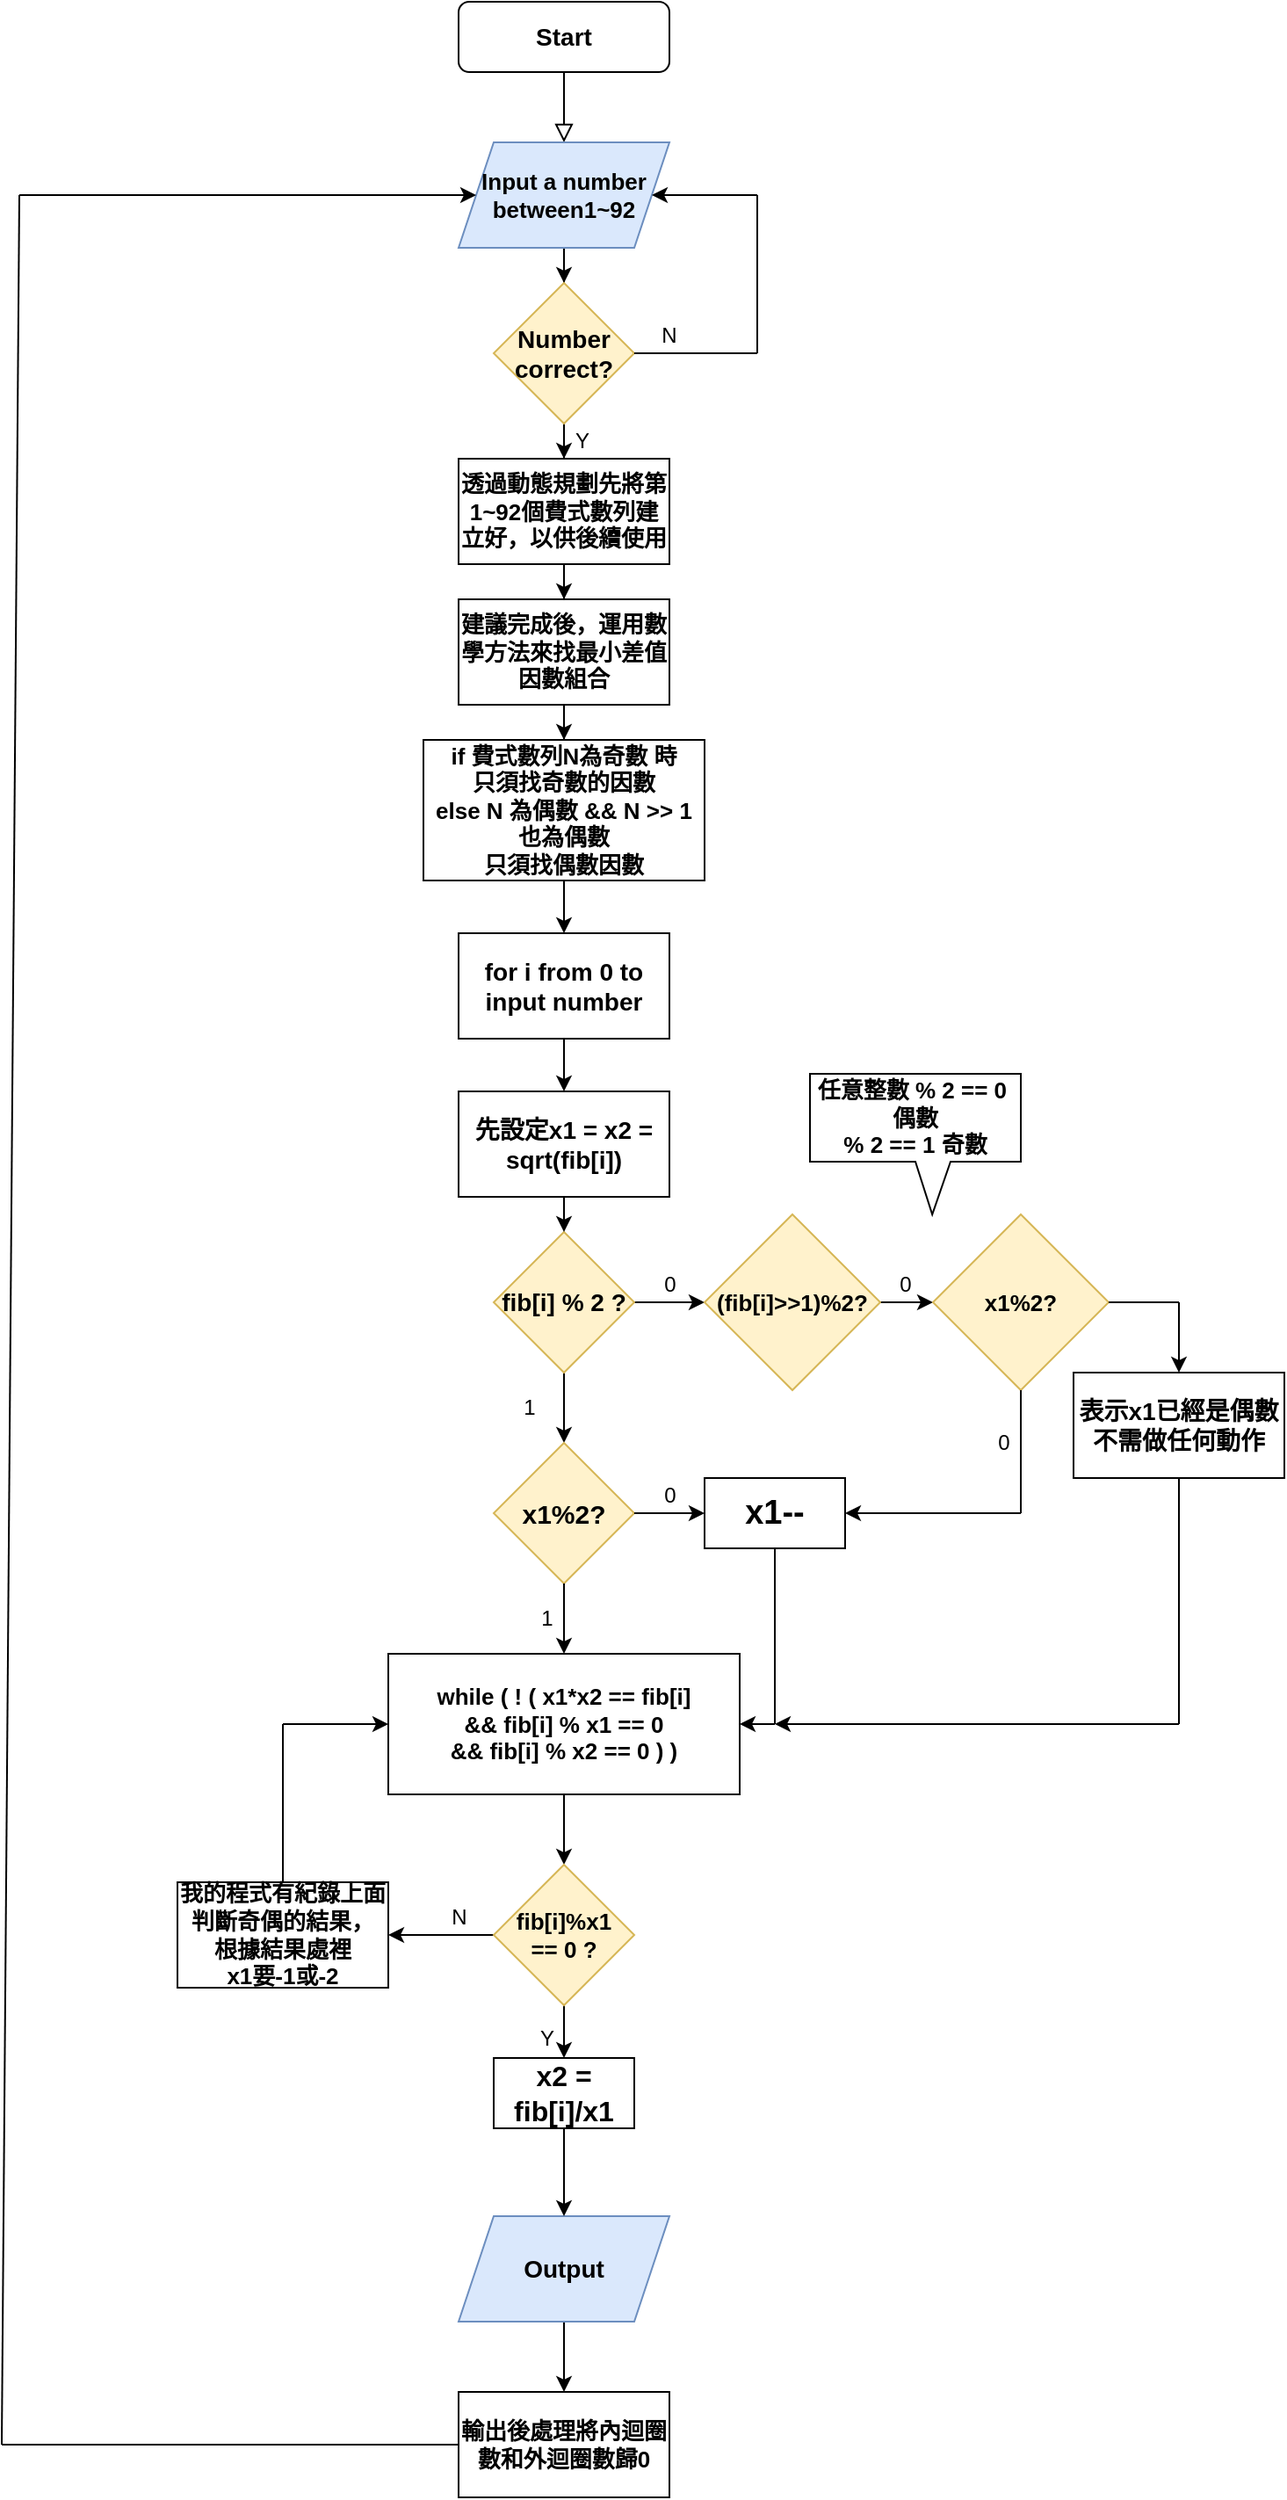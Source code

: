 <mxfile version="15.3.2" type="github">
  <diagram id="C5RBs43oDa-KdzZeNtuy" name="Page-1">
    <mxGraphModel dx="1879" dy="1674" grid="1" gridSize="10" guides="1" tooltips="1" connect="1" arrows="1" fold="1" page="1" pageScale="1" pageWidth="827" pageHeight="1169" math="0" shadow="0">
      <root>
        <mxCell id="WIyWlLk6GJQsqaUBKTNV-0" />
        <mxCell id="WIyWlLk6GJQsqaUBKTNV-1" parent="WIyWlLk6GJQsqaUBKTNV-0" />
        <mxCell id="WIyWlLk6GJQsqaUBKTNV-2" value="" style="rounded=0;html=1;jettySize=auto;orthogonalLoop=1;fontSize=11;endArrow=block;endFill=0;endSize=8;strokeWidth=1;shadow=0;labelBackgroundColor=none;edgeStyle=orthogonalEdgeStyle;" parent="WIyWlLk6GJQsqaUBKTNV-1" source="WIyWlLk6GJQsqaUBKTNV-3" target="ObRIXg-D2kCXkb4xeqmy-2" edge="1">
          <mxGeometry relative="1" as="geometry">
            <mxPoint x="220" y="80" as="targetPoint" />
            <Array as="points">
              <mxPoint x="220" y="50" />
              <mxPoint x="220" y="50" />
            </Array>
          </mxGeometry>
        </mxCell>
        <mxCell id="WIyWlLk6GJQsqaUBKTNV-3" value="&lt;font style=&quot;font-size: 14px&quot;&gt;&lt;b&gt;Start&lt;/b&gt;&lt;/font&gt;" style="rounded=1;whiteSpace=wrap;html=1;fontSize=12;glass=0;strokeWidth=1;shadow=0;" parent="WIyWlLk6GJQsqaUBKTNV-1" vertex="1">
          <mxGeometry x="160" y="20" width="120" height="40" as="geometry" />
        </mxCell>
        <mxCell id="ObRIXg-D2kCXkb4xeqmy-4" value="" style="edgeStyle=orthogonalEdgeStyle;rounded=0;orthogonalLoop=1;jettySize=auto;html=1;" edge="1" parent="WIyWlLk6GJQsqaUBKTNV-1" source="ObRIXg-D2kCXkb4xeqmy-2" target="ObRIXg-D2kCXkb4xeqmy-5">
          <mxGeometry relative="1" as="geometry">
            <mxPoint x="210" y="190" as="targetPoint" />
          </mxGeometry>
        </mxCell>
        <mxCell id="ObRIXg-D2kCXkb4xeqmy-2" value="&lt;font size=&quot;1&quot;&gt;&lt;b style=&quot;font-size: 13px&quot;&gt;Input a number between1~92&lt;/b&gt;&lt;/font&gt;" style="shape=parallelogram;perimeter=parallelogramPerimeter;whiteSpace=wrap;html=1;fixedSize=1;fillColor=#dae8fc;strokeColor=#6c8ebf;" vertex="1" parent="WIyWlLk6GJQsqaUBKTNV-1">
          <mxGeometry x="160" y="100" width="120" height="60" as="geometry" />
        </mxCell>
        <mxCell id="ObRIXg-D2kCXkb4xeqmy-11" value="" style="edgeStyle=orthogonalEdgeStyle;rounded=0;orthogonalLoop=1;jettySize=auto;html=1;" edge="1" parent="WIyWlLk6GJQsqaUBKTNV-1" source="ObRIXg-D2kCXkb4xeqmy-5" target="ObRIXg-D2kCXkb4xeqmy-10">
          <mxGeometry relative="1" as="geometry" />
        </mxCell>
        <mxCell id="ObRIXg-D2kCXkb4xeqmy-5" value="&lt;span style=&quot;font-size: 14px&quot;&gt;&lt;b&gt;Number correct?&lt;/b&gt;&lt;/span&gt;" style="rhombus;whiteSpace=wrap;html=1;fillColor=#fff2cc;strokeColor=#d6b656;" vertex="1" parent="WIyWlLk6GJQsqaUBKTNV-1">
          <mxGeometry x="180" y="180" width="80" height="80" as="geometry" />
        </mxCell>
        <mxCell id="ObRIXg-D2kCXkb4xeqmy-6" value="" style="endArrow=classic;html=1;entryX=1;entryY=0.5;entryDx=0;entryDy=0;" edge="1" parent="WIyWlLk6GJQsqaUBKTNV-1" target="ObRIXg-D2kCXkb4xeqmy-2">
          <mxGeometry width="50" height="50" relative="1" as="geometry">
            <mxPoint x="330" y="130" as="sourcePoint" />
            <mxPoint x="140" y="190" as="targetPoint" />
          </mxGeometry>
        </mxCell>
        <mxCell id="ObRIXg-D2kCXkb4xeqmy-7" value="" style="endArrow=none;html=1;" edge="1" parent="WIyWlLk6GJQsqaUBKTNV-1">
          <mxGeometry width="50" height="50" relative="1" as="geometry">
            <mxPoint x="330" y="220" as="sourcePoint" />
            <mxPoint x="330" y="130" as="targetPoint" />
          </mxGeometry>
        </mxCell>
        <mxCell id="ObRIXg-D2kCXkb4xeqmy-8" value="" style="endArrow=none;html=1;exitX=1;exitY=0.5;exitDx=0;exitDy=0;" edge="1" parent="WIyWlLk6GJQsqaUBKTNV-1" source="ObRIXg-D2kCXkb4xeqmy-5">
          <mxGeometry width="50" height="50" relative="1" as="geometry">
            <mxPoint x="90" y="220" as="sourcePoint" />
            <mxPoint x="330" y="220" as="targetPoint" />
          </mxGeometry>
        </mxCell>
        <mxCell id="ObRIXg-D2kCXkb4xeqmy-9" value="N" style="text;html=1;strokeColor=none;fillColor=none;align=center;verticalAlign=middle;whiteSpace=wrap;rounded=0;" vertex="1" parent="WIyWlLk6GJQsqaUBKTNV-1">
          <mxGeometry x="260" y="200" width="40" height="20" as="geometry" />
        </mxCell>
        <mxCell id="ObRIXg-D2kCXkb4xeqmy-13" value="" style="edgeStyle=orthogonalEdgeStyle;rounded=0;orthogonalLoop=1;jettySize=auto;html=1;" edge="1" parent="WIyWlLk6GJQsqaUBKTNV-1" source="ObRIXg-D2kCXkb4xeqmy-10" target="ObRIXg-D2kCXkb4xeqmy-12">
          <mxGeometry relative="1" as="geometry" />
        </mxCell>
        <mxCell id="ObRIXg-D2kCXkb4xeqmy-10" value="&lt;font size=&quot;1&quot;&gt;&lt;b style=&quot;font-size: 13px&quot;&gt;透過動態規劃先將第1~92個費式數列建立好，以供後續使用&lt;/b&gt;&lt;/font&gt;" style="whiteSpace=wrap;html=1;" vertex="1" parent="WIyWlLk6GJQsqaUBKTNV-1">
          <mxGeometry x="160" y="280" width="120" height="60" as="geometry" />
        </mxCell>
        <mxCell id="ObRIXg-D2kCXkb4xeqmy-15" value="" style="edgeStyle=orthogonalEdgeStyle;rounded=0;orthogonalLoop=1;jettySize=auto;html=1;" edge="1" parent="WIyWlLk6GJQsqaUBKTNV-1" source="ObRIXg-D2kCXkb4xeqmy-12" target="ObRIXg-D2kCXkb4xeqmy-14">
          <mxGeometry relative="1" as="geometry" />
        </mxCell>
        <mxCell id="ObRIXg-D2kCXkb4xeqmy-12" value="&lt;b&gt;&lt;font style=&quot;font-size: 13px&quot;&gt;建議完成後，運用數學方法來找最小差值因數組合&lt;/font&gt;&lt;/b&gt;" style="whiteSpace=wrap;html=1;" vertex="1" parent="WIyWlLk6GJQsqaUBKTNV-1">
          <mxGeometry x="160" y="360" width="120" height="60" as="geometry" />
        </mxCell>
        <mxCell id="ObRIXg-D2kCXkb4xeqmy-17" value="" style="edgeStyle=orthogonalEdgeStyle;rounded=0;orthogonalLoop=1;jettySize=auto;html=1;" edge="1" parent="WIyWlLk6GJQsqaUBKTNV-1" source="ObRIXg-D2kCXkb4xeqmy-14" target="ObRIXg-D2kCXkb4xeqmy-18">
          <mxGeometry relative="1" as="geometry">
            <mxPoint x="220" y="545" as="targetPoint" />
          </mxGeometry>
        </mxCell>
        <mxCell id="ObRIXg-D2kCXkb4xeqmy-14" value="&lt;b style=&quot;font-size: 13px&quot;&gt;if 費式數列N為奇數 時&lt;br&gt;只須找奇數的因數&lt;br&gt;else N 為偶數 &amp;amp;&amp;amp; N &amp;gt;&amp;gt; 1 也為偶數&lt;br&gt;只須找偶數因數&lt;/b&gt;" style="whiteSpace=wrap;html=1;" vertex="1" parent="WIyWlLk6GJQsqaUBKTNV-1">
          <mxGeometry x="140" y="440" width="160" height="80" as="geometry" />
        </mxCell>
        <mxCell id="ObRIXg-D2kCXkb4xeqmy-18" value="&lt;b&gt;&lt;font style=&quot;font-size: 14px&quot;&gt;for i from 0 to input number&lt;/font&gt;&lt;/b&gt;" style="rounded=0;whiteSpace=wrap;html=1;" vertex="1" parent="WIyWlLk6GJQsqaUBKTNV-1">
          <mxGeometry x="160" y="550" width="120" height="60" as="geometry" />
        </mxCell>
        <mxCell id="ObRIXg-D2kCXkb4xeqmy-27" value="" style="edgeStyle=orthogonalEdgeStyle;rounded=0;orthogonalLoop=1;jettySize=auto;html=1;" edge="1" parent="WIyWlLk6GJQsqaUBKTNV-1" source="ObRIXg-D2kCXkb4xeqmy-19" target="ObRIXg-D2kCXkb4xeqmy-26">
          <mxGeometry relative="1" as="geometry" />
        </mxCell>
        <mxCell id="ObRIXg-D2kCXkb4xeqmy-35" value="" style="edgeStyle=orthogonalEdgeStyle;rounded=0;orthogonalLoop=1;jettySize=auto;html=1;" edge="1" parent="WIyWlLk6GJQsqaUBKTNV-1" source="ObRIXg-D2kCXkb4xeqmy-19" target="ObRIXg-D2kCXkb4xeqmy-34">
          <mxGeometry relative="1" as="geometry" />
        </mxCell>
        <mxCell id="ObRIXg-D2kCXkb4xeqmy-19" value="&lt;b&gt;&lt;font style=&quot;font-size: 14px&quot;&gt;fib[i] % 2 ?&lt;/font&gt;&lt;/b&gt;" style="rhombus;whiteSpace=wrap;html=1;rounded=0;fillColor=#fff2cc;strokeColor=#d6b656;" vertex="1" parent="WIyWlLk6GJQsqaUBKTNV-1">
          <mxGeometry x="180" y="720" width="80" height="80" as="geometry" />
        </mxCell>
        <mxCell id="ObRIXg-D2kCXkb4xeqmy-23" value="&lt;b&gt;&lt;font style=&quot;font-size: 14px&quot;&gt;先設定x1 = x2 = sqrt(fib[i])&lt;/font&gt;&lt;/b&gt;" style="rounded=0;whiteSpace=wrap;html=1;" vertex="1" parent="WIyWlLk6GJQsqaUBKTNV-1">
          <mxGeometry x="160" y="640" width="120" height="60" as="geometry" />
        </mxCell>
        <mxCell id="ObRIXg-D2kCXkb4xeqmy-24" value="" style="endArrow=classic;html=1;entryX=0.5;entryY=0;entryDx=0;entryDy=0;exitX=0.5;exitY=1;exitDx=0;exitDy=0;" edge="1" parent="WIyWlLk6GJQsqaUBKTNV-1" source="ObRIXg-D2kCXkb4xeqmy-18" target="ObRIXg-D2kCXkb4xeqmy-23">
          <mxGeometry width="50" height="50" relative="1" as="geometry">
            <mxPoint x="120" y="840" as="sourcePoint" />
            <mxPoint x="170" y="790" as="targetPoint" />
          </mxGeometry>
        </mxCell>
        <mxCell id="ObRIXg-D2kCXkb4xeqmy-25" value="" style="endArrow=classic;html=1;exitX=0.5;exitY=1;exitDx=0;exitDy=0;entryX=0.5;entryY=0;entryDx=0;entryDy=0;" edge="1" parent="WIyWlLk6GJQsqaUBKTNV-1" source="ObRIXg-D2kCXkb4xeqmy-23" target="ObRIXg-D2kCXkb4xeqmy-19">
          <mxGeometry width="50" height="50" relative="1" as="geometry">
            <mxPoint x="120" y="840" as="sourcePoint" />
            <mxPoint x="170" y="790" as="targetPoint" />
          </mxGeometry>
        </mxCell>
        <mxCell id="ObRIXg-D2kCXkb4xeqmy-26" value="&lt;b&gt;&lt;font style=&quot;font-size: 15px&quot;&gt;x1%2?&lt;/font&gt;&lt;/b&gt;" style="rhombus;whiteSpace=wrap;html=1;rounded=0;fillColor=#fff2cc;strokeColor=#d6b656;" vertex="1" parent="WIyWlLk6GJQsqaUBKTNV-1">
          <mxGeometry x="180" y="840" width="80" height="80" as="geometry" />
        </mxCell>
        <mxCell id="ObRIXg-D2kCXkb4xeqmy-28" value="1" style="text;html=1;align=center;verticalAlign=middle;resizable=0;points=[];autosize=1;strokeColor=none;fillColor=none;" vertex="1" parent="WIyWlLk6GJQsqaUBKTNV-1">
          <mxGeometry x="190" y="810" width="20" height="20" as="geometry" />
        </mxCell>
        <mxCell id="ObRIXg-D2kCXkb4xeqmy-29" value="" style="endArrow=classic;html=1;exitX=0.5;exitY=1;exitDx=0;exitDy=0;" edge="1" parent="WIyWlLk6GJQsqaUBKTNV-1" source="ObRIXg-D2kCXkb4xeqmy-26" target="ObRIXg-D2kCXkb4xeqmy-37">
          <mxGeometry width="50" height="50" relative="1" as="geometry">
            <mxPoint x="210" y="1000" as="sourcePoint" />
            <mxPoint x="220" y="970" as="targetPoint" />
          </mxGeometry>
        </mxCell>
        <mxCell id="ObRIXg-D2kCXkb4xeqmy-30" value="" style="endArrow=classic;html=1;exitX=1;exitY=0.5;exitDx=0;exitDy=0;" edge="1" parent="WIyWlLk6GJQsqaUBKTNV-1" source="ObRIXg-D2kCXkb4xeqmy-26" target="ObRIXg-D2kCXkb4xeqmy-31">
          <mxGeometry width="50" height="50" relative="1" as="geometry">
            <mxPoint x="290" y="910" as="sourcePoint" />
            <mxPoint x="310" y="880" as="targetPoint" />
          </mxGeometry>
        </mxCell>
        <mxCell id="ObRIXg-D2kCXkb4xeqmy-31" value="&lt;b&gt;&lt;font style=&quot;font-size: 19px&quot;&gt;x1--&lt;/font&gt;&lt;/b&gt;" style="rounded=0;whiteSpace=wrap;html=1;" vertex="1" parent="WIyWlLk6GJQsqaUBKTNV-1">
          <mxGeometry x="300" y="860" width="80" height="40" as="geometry" />
        </mxCell>
        <mxCell id="ObRIXg-D2kCXkb4xeqmy-32" value="0" style="text;html=1;align=center;verticalAlign=middle;resizable=0;points=[];autosize=1;strokeColor=none;fillColor=none;" vertex="1" parent="WIyWlLk6GJQsqaUBKTNV-1">
          <mxGeometry x="270" y="860" width="20" height="20" as="geometry" />
        </mxCell>
        <mxCell id="ObRIXg-D2kCXkb4xeqmy-33" value="1" style="text;html=1;align=center;verticalAlign=middle;resizable=0;points=[];autosize=1;strokeColor=none;fillColor=none;" vertex="1" parent="WIyWlLk6GJQsqaUBKTNV-1">
          <mxGeometry x="200" y="930" width="20" height="20" as="geometry" />
        </mxCell>
        <mxCell id="ObRIXg-D2kCXkb4xeqmy-42" value="" style="edgeStyle=orthogonalEdgeStyle;rounded=0;orthogonalLoop=1;jettySize=auto;html=1;" edge="1" parent="WIyWlLk6GJQsqaUBKTNV-1" source="ObRIXg-D2kCXkb4xeqmy-34" target="ObRIXg-D2kCXkb4xeqmy-41">
          <mxGeometry relative="1" as="geometry" />
        </mxCell>
        <mxCell id="ObRIXg-D2kCXkb4xeqmy-34" value="&lt;b&gt;&lt;font style=&quot;font-size: 13px&quot;&gt;(fib[i]&amp;gt;&amp;gt;1)%2?&lt;/font&gt;&lt;/b&gt;" style="rhombus;whiteSpace=wrap;html=1;rounded=0;fillColor=#fff2cc;strokeColor=#d6b656;" vertex="1" parent="WIyWlLk6GJQsqaUBKTNV-1">
          <mxGeometry x="300" y="710" width="100" height="100" as="geometry" />
        </mxCell>
        <mxCell id="ObRIXg-D2kCXkb4xeqmy-36" value="0" style="text;html=1;align=center;verticalAlign=middle;resizable=0;points=[];autosize=1;strokeColor=none;fillColor=none;" vertex="1" parent="WIyWlLk6GJQsqaUBKTNV-1">
          <mxGeometry x="270" y="740" width="20" height="20" as="geometry" />
        </mxCell>
        <mxCell id="ObRIXg-D2kCXkb4xeqmy-58" value="" style="edgeStyle=orthogonalEdgeStyle;rounded=0;orthogonalLoop=1;jettySize=auto;html=1;" edge="1" parent="WIyWlLk6GJQsqaUBKTNV-1" source="ObRIXg-D2kCXkb4xeqmy-37" target="ObRIXg-D2kCXkb4xeqmy-57">
          <mxGeometry relative="1" as="geometry" />
        </mxCell>
        <mxCell id="ObRIXg-D2kCXkb4xeqmy-37" value="&lt;b&gt;&lt;font style=&quot;font-size: 13px&quot;&gt;while ( ! ( x1*x2 == fib[i] &lt;br&gt;&amp;amp;&amp;amp; fib[i] % x1 == 0 &lt;br&gt;&amp;amp;&amp;amp; fib[i] % x2 == 0 ) )&lt;/font&gt;&lt;/b&gt;" style="rounded=0;whiteSpace=wrap;html=1;" vertex="1" parent="WIyWlLk6GJQsqaUBKTNV-1">
          <mxGeometry x="120" y="960" width="200" height="80" as="geometry" />
        </mxCell>
        <mxCell id="ObRIXg-D2kCXkb4xeqmy-38" value="" style="endArrow=classic;html=1;entryX=1;entryY=0.5;entryDx=0;entryDy=0;" edge="1" parent="WIyWlLk6GJQsqaUBKTNV-1" target="ObRIXg-D2kCXkb4xeqmy-37">
          <mxGeometry width="50" height="50" relative="1" as="geometry">
            <mxPoint x="340" y="1000" as="sourcePoint" />
            <mxPoint x="300" y="1000" as="targetPoint" />
          </mxGeometry>
        </mxCell>
        <mxCell id="ObRIXg-D2kCXkb4xeqmy-39" value="" style="endArrow=none;html=1;entryX=0.5;entryY=1;entryDx=0;entryDy=0;" edge="1" parent="WIyWlLk6GJQsqaUBKTNV-1" target="ObRIXg-D2kCXkb4xeqmy-31">
          <mxGeometry width="50" height="50" relative="1" as="geometry">
            <mxPoint x="340" y="1000" as="sourcePoint" />
            <mxPoint x="400" y="920" as="targetPoint" />
          </mxGeometry>
        </mxCell>
        <mxCell id="ObRIXg-D2kCXkb4xeqmy-41" value="&lt;b&gt;&lt;font style=&quot;font-size: 13px&quot;&gt;x1%2?&lt;/font&gt;&lt;/b&gt;" style="rhombus;whiteSpace=wrap;html=1;rounded=0;fillColor=#fff2cc;strokeColor=#d6b656;" vertex="1" parent="WIyWlLk6GJQsqaUBKTNV-1">
          <mxGeometry x="430" y="710" width="100" height="100" as="geometry" />
        </mxCell>
        <mxCell id="ObRIXg-D2kCXkb4xeqmy-43" value="0" style="text;html=1;align=center;verticalAlign=middle;resizable=0;points=[];autosize=1;strokeColor=none;fillColor=none;" vertex="1" parent="WIyWlLk6GJQsqaUBKTNV-1">
          <mxGeometry x="404" y="740" width="20" height="20" as="geometry" />
        </mxCell>
        <mxCell id="ObRIXg-D2kCXkb4xeqmy-45" value="&lt;b style=&quot;font-size: 13px&quot;&gt;任意整數 % 2 == 0&amp;nbsp; 偶數&lt;br&gt;% 2 == 1 奇數&lt;/b&gt;" style="shape=callout;whiteSpace=wrap;html=1;perimeter=calloutPerimeter;position2=0.58;" vertex="1" parent="WIyWlLk6GJQsqaUBKTNV-1">
          <mxGeometry x="360" y="630" width="120" height="80" as="geometry" />
        </mxCell>
        <mxCell id="ObRIXg-D2kCXkb4xeqmy-49" value="" style="endArrow=classic;html=1;entryX=1;entryY=0.5;entryDx=0;entryDy=0;" edge="1" parent="WIyWlLk6GJQsqaUBKTNV-1" target="ObRIXg-D2kCXkb4xeqmy-31">
          <mxGeometry width="50" height="50" relative="1" as="geometry">
            <mxPoint x="480" y="880" as="sourcePoint" />
            <mxPoint x="505" y="845" as="targetPoint" />
          </mxGeometry>
        </mxCell>
        <mxCell id="ObRIXg-D2kCXkb4xeqmy-50" value="" style="endArrow=none;html=1;entryX=0.5;entryY=1;entryDx=0;entryDy=0;" edge="1" parent="WIyWlLk6GJQsqaUBKTNV-1" target="ObRIXg-D2kCXkb4xeqmy-41">
          <mxGeometry width="50" height="50" relative="1" as="geometry">
            <mxPoint x="480" y="880" as="sourcePoint" />
            <mxPoint x="530" y="810" as="targetPoint" />
          </mxGeometry>
        </mxCell>
        <mxCell id="ObRIXg-D2kCXkb4xeqmy-51" value="0" style="text;html=1;align=center;verticalAlign=middle;resizable=0;points=[];autosize=1;strokeColor=none;fillColor=none;" vertex="1" parent="WIyWlLk6GJQsqaUBKTNV-1">
          <mxGeometry x="460" y="830" width="20" height="20" as="geometry" />
        </mxCell>
        <mxCell id="ObRIXg-D2kCXkb4xeqmy-53" value="" style="endArrow=none;html=1;exitX=1;exitY=0.5;exitDx=0;exitDy=0;" edge="1" parent="WIyWlLk6GJQsqaUBKTNV-1" source="ObRIXg-D2kCXkb4xeqmy-41">
          <mxGeometry width="50" height="50" relative="1" as="geometry">
            <mxPoint x="540" y="865" as="sourcePoint" />
            <mxPoint x="570" y="760" as="targetPoint" />
          </mxGeometry>
        </mxCell>
        <mxCell id="ObRIXg-D2kCXkb4xeqmy-55" value="" style="endArrow=none;html=1;entryX=0.5;entryY=1;entryDx=0;entryDy=0;" edge="1" parent="WIyWlLk6GJQsqaUBKTNV-1" target="ObRIXg-D2kCXkb4xeqmy-62">
          <mxGeometry width="50" height="50" relative="1" as="geometry">
            <mxPoint x="570" y="1000" as="sourcePoint" />
            <mxPoint x="570" y="880" as="targetPoint" />
          </mxGeometry>
        </mxCell>
        <mxCell id="ObRIXg-D2kCXkb4xeqmy-56" value="" style="endArrow=classic;html=1;" edge="1" parent="WIyWlLk6GJQsqaUBKTNV-1">
          <mxGeometry width="50" height="50" relative="1" as="geometry">
            <mxPoint x="570" y="1000" as="sourcePoint" />
            <mxPoint x="340" y="1000" as="targetPoint" />
          </mxGeometry>
        </mxCell>
        <mxCell id="ObRIXg-D2kCXkb4xeqmy-60" value="" style="edgeStyle=orthogonalEdgeStyle;rounded=0;orthogonalLoop=1;jettySize=auto;html=1;entryX=0.5;entryY=0;entryDx=0;entryDy=0;" edge="1" parent="WIyWlLk6GJQsqaUBKTNV-1" source="ObRIXg-D2kCXkb4xeqmy-57" target="ObRIXg-D2kCXkb4xeqmy-61">
          <mxGeometry relative="1" as="geometry">
            <mxPoint x="220" y="1190" as="targetPoint" />
          </mxGeometry>
        </mxCell>
        <mxCell id="ObRIXg-D2kCXkb4xeqmy-65" value="" style="edgeStyle=orthogonalEdgeStyle;rounded=0;orthogonalLoop=1;jettySize=auto;html=1;" edge="1" parent="WIyWlLk6GJQsqaUBKTNV-1" source="ObRIXg-D2kCXkb4xeqmy-57" target="ObRIXg-D2kCXkb4xeqmy-64">
          <mxGeometry relative="1" as="geometry" />
        </mxCell>
        <mxCell id="ObRIXg-D2kCXkb4xeqmy-57" value="&lt;b style=&quot;font-size: 13px&quot;&gt;fib[i]%x1 &lt;br&gt;== 0 ?&lt;/b&gt;" style="rhombus;whiteSpace=wrap;html=1;rounded=0;fillColor=#fff2cc;strokeColor=#d6b656;" vertex="1" parent="WIyWlLk6GJQsqaUBKTNV-1">
          <mxGeometry x="180" y="1080" width="80" height="80" as="geometry" />
        </mxCell>
        <mxCell id="ObRIXg-D2kCXkb4xeqmy-61" value="&lt;b&gt;&lt;font style=&quot;font-size: 16px&quot;&gt;x2 = fib[i]/x1&lt;/font&gt;&lt;/b&gt;" style="rounded=0;whiteSpace=wrap;html=1;" vertex="1" parent="WIyWlLk6GJQsqaUBKTNV-1">
          <mxGeometry x="180" y="1190" width="80" height="40" as="geometry" />
        </mxCell>
        <mxCell id="ObRIXg-D2kCXkb4xeqmy-62" value="&lt;b style=&quot;font-size: 14px&quot;&gt;表示x1已經是偶數&lt;br&gt;不需做任何動作&lt;/b&gt;" style="rounded=0;whiteSpace=wrap;html=1;" vertex="1" parent="WIyWlLk6GJQsqaUBKTNV-1">
          <mxGeometry x="510" y="800" width="120" height="60" as="geometry" />
        </mxCell>
        <mxCell id="ObRIXg-D2kCXkb4xeqmy-63" value="" style="endArrow=classic;html=1;entryX=0.5;entryY=0;entryDx=0;entryDy=0;" edge="1" parent="WIyWlLk6GJQsqaUBKTNV-1" target="ObRIXg-D2kCXkb4xeqmy-62">
          <mxGeometry width="50" height="50" relative="1" as="geometry">
            <mxPoint x="570" y="760" as="sourcePoint" />
            <mxPoint x="640" y="735" as="targetPoint" />
          </mxGeometry>
        </mxCell>
        <mxCell id="ObRIXg-D2kCXkb4xeqmy-64" value="&lt;b&gt;&lt;font style=&quot;font-size: 13px&quot;&gt;我的程式有紀錄上面判斷奇偶的結果，&lt;br&gt;根據結果處裡&lt;br&gt;x1要-1或-2&lt;/font&gt;&lt;br&gt;&lt;/b&gt;" style="whiteSpace=wrap;html=1;rounded=0;" vertex="1" parent="WIyWlLk6GJQsqaUBKTNV-1">
          <mxGeometry y="1090" width="120" height="60" as="geometry" />
        </mxCell>
        <mxCell id="ObRIXg-D2kCXkb4xeqmy-66" value="Y" style="text;html=1;align=center;verticalAlign=middle;resizable=0;points=[];autosize=1;strokeColor=none;fillColor=none;" vertex="1" parent="WIyWlLk6GJQsqaUBKTNV-1">
          <mxGeometry x="200" y="1169" width="20" height="20" as="geometry" />
        </mxCell>
        <mxCell id="ObRIXg-D2kCXkb4xeqmy-67" value="N" style="text;html=1;align=center;verticalAlign=middle;resizable=0;points=[];autosize=1;strokeColor=none;fillColor=none;" vertex="1" parent="WIyWlLk6GJQsqaUBKTNV-1">
          <mxGeometry x="150" y="1100" width="20" height="20" as="geometry" />
        </mxCell>
        <mxCell id="ObRIXg-D2kCXkb4xeqmy-68" value="" style="endArrow=classic;html=1;entryX=0;entryY=0.5;entryDx=0;entryDy=0;" edge="1" parent="WIyWlLk6GJQsqaUBKTNV-1" target="ObRIXg-D2kCXkb4xeqmy-37">
          <mxGeometry width="50" height="50" relative="1" as="geometry">
            <mxPoint x="60" y="1000" as="sourcePoint" />
            <mxPoint x="80" y="990" as="targetPoint" />
          </mxGeometry>
        </mxCell>
        <mxCell id="ObRIXg-D2kCXkb4xeqmy-69" value="" style="endArrow=none;html=1;exitX=0.5;exitY=0;exitDx=0;exitDy=0;" edge="1" parent="WIyWlLk6GJQsqaUBKTNV-1" source="ObRIXg-D2kCXkb4xeqmy-64">
          <mxGeometry width="50" height="50" relative="1" as="geometry">
            <mxPoint x="20" y="1240" as="sourcePoint" />
            <mxPoint x="60" y="1000" as="targetPoint" />
          </mxGeometry>
        </mxCell>
        <mxCell id="ObRIXg-D2kCXkb4xeqmy-72" value="" style="edgeStyle=orthogonalEdgeStyle;rounded=0;orthogonalLoop=1;jettySize=auto;html=1;" edge="1" parent="WIyWlLk6GJQsqaUBKTNV-1" source="ObRIXg-D2kCXkb4xeqmy-70" target="ObRIXg-D2kCXkb4xeqmy-71">
          <mxGeometry relative="1" as="geometry" />
        </mxCell>
        <mxCell id="ObRIXg-D2kCXkb4xeqmy-70" value="&lt;b&gt;&lt;font style=&quot;font-size: 14px&quot;&gt;Output&lt;/font&gt;&lt;/b&gt;" style="shape=parallelogram;perimeter=parallelogramPerimeter;whiteSpace=wrap;html=1;fixedSize=1;fillColor=#dae8fc;strokeColor=#6c8ebf;" vertex="1" parent="WIyWlLk6GJQsqaUBKTNV-1">
          <mxGeometry x="160" y="1280" width="120" height="60" as="geometry" />
        </mxCell>
        <mxCell id="ObRIXg-D2kCXkb4xeqmy-71" value="&lt;b&gt;&lt;font style=&quot;font-size: 13px&quot;&gt;輸出後處理將內迴圈數和外迴圈數歸0&lt;/font&gt;&lt;/b&gt;" style="whiteSpace=wrap;html=1;" vertex="1" parent="WIyWlLk6GJQsqaUBKTNV-1">
          <mxGeometry x="160" y="1380" width="120" height="60" as="geometry" />
        </mxCell>
        <mxCell id="ObRIXg-D2kCXkb4xeqmy-73" value="" style="endArrow=classic;html=1;entryX=0.5;entryY=0;entryDx=0;entryDy=0;exitX=0.5;exitY=1;exitDx=0;exitDy=0;" edge="1" parent="WIyWlLk6GJQsqaUBKTNV-1" source="ObRIXg-D2kCXkb4xeqmy-61" target="ObRIXg-D2kCXkb4xeqmy-70">
          <mxGeometry width="50" height="50" relative="1" as="geometry">
            <mxPoint x="190" y="1340" as="sourcePoint" />
            <mxPoint x="240" y="1290" as="targetPoint" />
          </mxGeometry>
        </mxCell>
        <mxCell id="ObRIXg-D2kCXkb4xeqmy-74" value="" style="endArrow=none;html=1;entryX=0;entryY=0.5;entryDx=0;entryDy=0;" edge="1" parent="WIyWlLk6GJQsqaUBKTNV-1" target="ObRIXg-D2kCXkb4xeqmy-71">
          <mxGeometry width="50" height="50" relative="1" as="geometry">
            <mxPoint x="-100" y="1410" as="sourcePoint" />
            <mxPoint x="110" y="1410" as="targetPoint" />
          </mxGeometry>
        </mxCell>
        <mxCell id="ObRIXg-D2kCXkb4xeqmy-75" value="" style="endArrow=none;html=1;" edge="1" parent="WIyWlLk6GJQsqaUBKTNV-1">
          <mxGeometry width="50" height="50" relative="1" as="geometry">
            <mxPoint x="-100" y="1410" as="sourcePoint" />
            <mxPoint x="-90" y="130" as="targetPoint" />
          </mxGeometry>
        </mxCell>
        <mxCell id="ObRIXg-D2kCXkb4xeqmy-76" value="" style="endArrow=classic;html=1;entryX=0;entryY=0.5;entryDx=0;entryDy=0;" edge="1" parent="WIyWlLk6GJQsqaUBKTNV-1" target="ObRIXg-D2kCXkb4xeqmy-2">
          <mxGeometry width="50" height="50" relative="1" as="geometry">
            <mxPoint x="-90" y="130" as="sourcePoint" />
            <mxPoint x="90" y="130" as="targetPoint" />
          </mxGeometry>
        </mxCell>
        <mxCell id="ObRIXg-D2kCXkb4xeqmy-77" value="Y" style="text;html=1;align=center;verticalAlign=middle;resizable=0;points=[];autosize=1;strokeColor=none;fillColor=none;" vertex="1" parent="WIyWlLk6GJQsqaUBKTNV-1">
          <mxGeometry x="220" y="260" width="20" height="20" as="geometry" />
        </mxCell>
      </root>
    </mxGraphModel>
  </diagram>
</mxfile>
